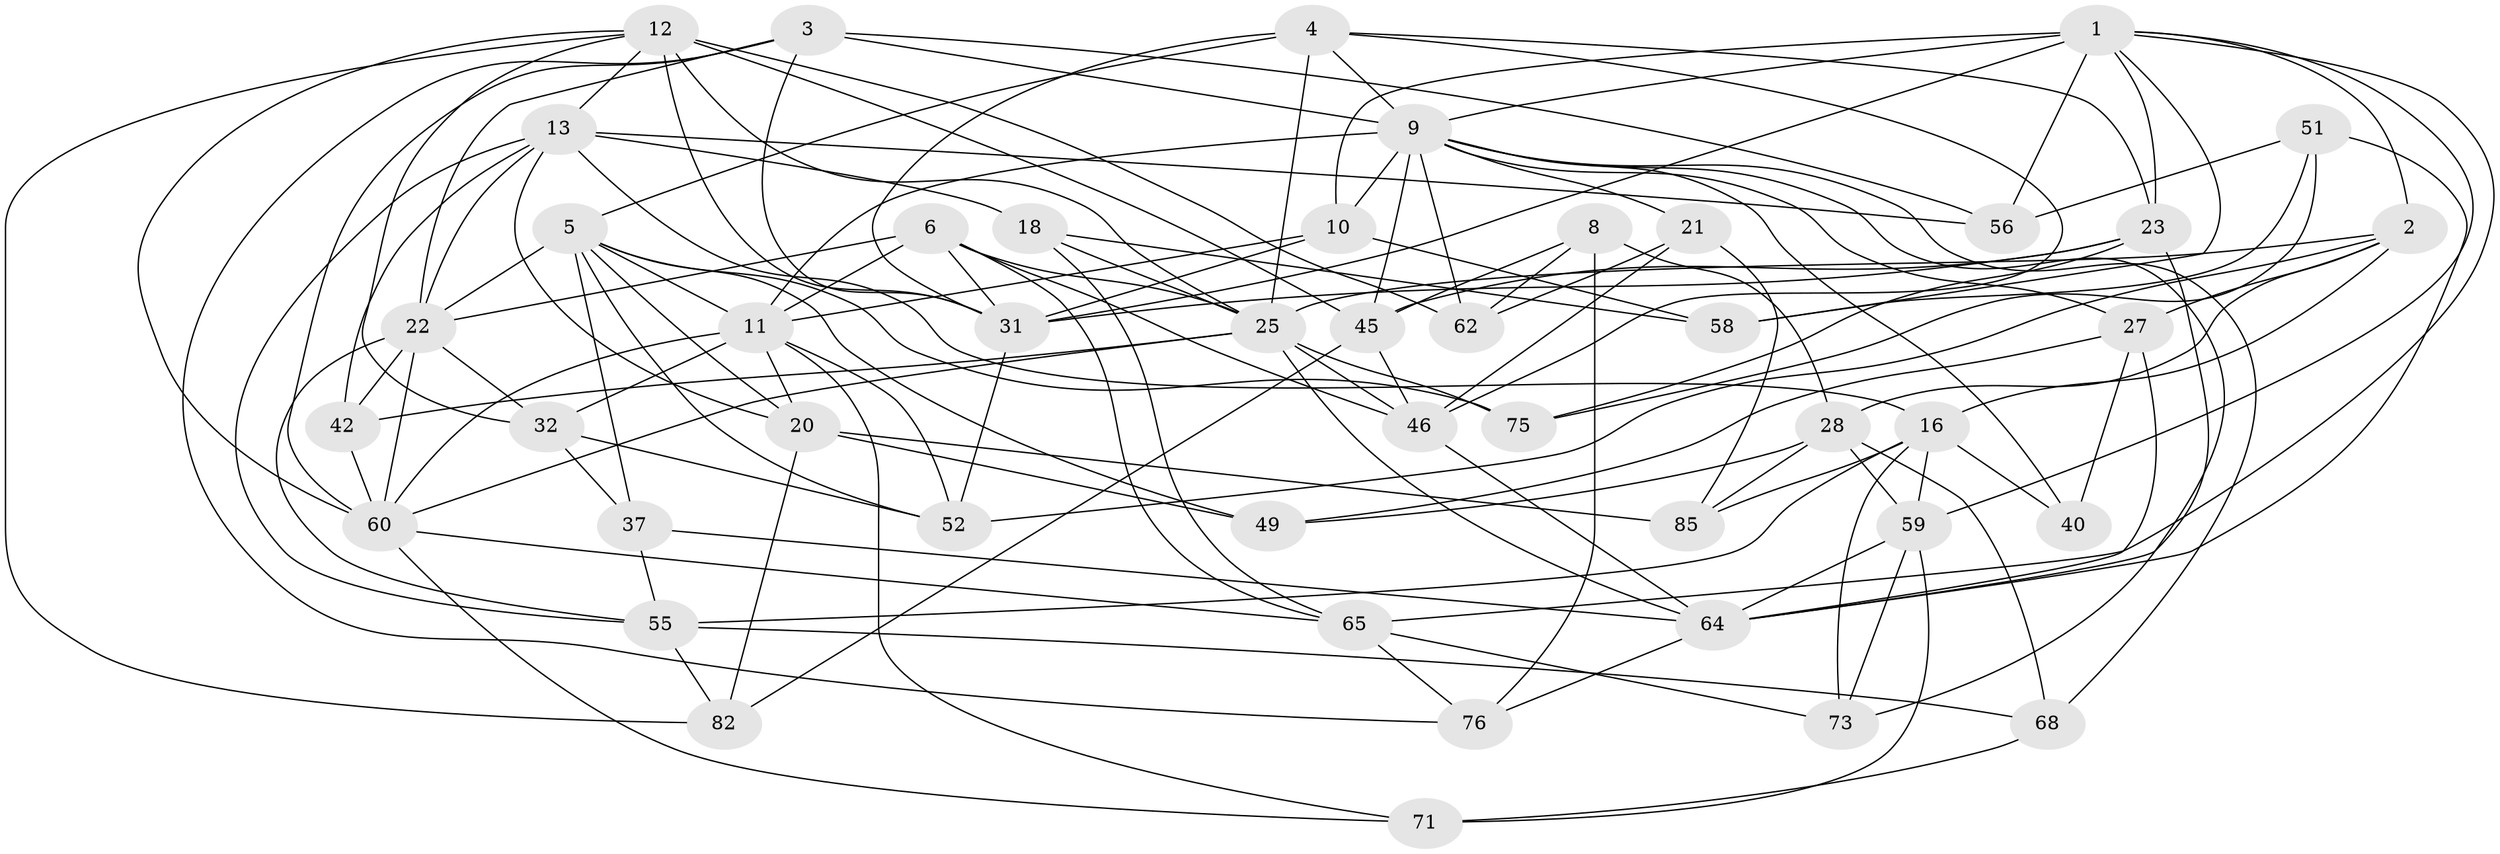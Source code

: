 // original degree distribution, {4: 1.0}
// Generated by graph-tools (version 1.1) at 2025/20/03/04/25 18:20:46]
// undirected, 46 vertices, 133 edges
graph export_dot {
graph [start="1"]
  node [color=gray90,style=filled];
  1 [super="+63+29"];
  2 [super="+41"];
  3 [super="+43"];
  4 [super="+7"];
  5 [super="+24"];
  6 [super="+67"];
  8;
  9 [super="+87+57+17"];
  10 [super="+80"];
  11 [super="+14+19+34"];
  12 [super="+86+81"];
  13 [super="+15"];
  16 [super="+30"];
  18;
  20 [super="+47"];
  21;
  22 [super="+26"];
  23 [super="+90"];
  25 [super="+72+36"];
  27 [super="+39"];
  28 [super="+35"];
  31 [super="+92+50"];
  32 [super="+53"];
  37;
  40;
  42;
  45 [super="+69"];
  46 [super="+83"];
  49;
  51;
  52 [super="+54"];
  55 [super="+74"];
  56;
  58;
  59 [super="+77"];
  60 [super="+79"];
  62;
  64 [super="+70+66"];
  65 [super="+91"];
  68;
  71;
  73;
  75;
  76;
  82;
  85;
  1 -- 65;
  1 -- 10 [weight=2];
  1 -- 56;
  1 -- 2;
  1 -- 23;
  1 -- 58;
  1 -- 59;
  1 -- 31;
  1 -- 9;
  2 -- 28;
  2 -- 27;
  2 -- 16;
  2 -- 25;
  2 -- 52;
  3 -- 56;
  3 -- 76;
  3 -- 60;
  3 -- 9;
  3 -- 22;
  3 -- 31;
  4 -- 46;
  4 -- 31;
  4 -- 5;
  4 -- 25;
  4 -- 9;
  4 -- 23;
  5 -- 75;
  5 -- 37;
  5 -- 49;
  5 -- 20;
  5 -- 22;
  5 -- 11;
  5 -- 52;
  6 -- 65;
  6 -- 46;
  6 -- 11;
  6 -- 25;
  6 -- 22;
  6 -- 31;
  8 -- 62;
  8 -- 76;
  8 -- 45;
  8 -- 28;
  9 -- 21;
  9 -- 40;
  9 -- 11 [weight=2];
  9 -- 68;
  9 -- 10;
  9 -- 73;
  9 -- 45;
  9 -- 62;
  9 -- 27 [weight=2];
  10 -- 58;
  10 -- 31;
  10 -- 11;
  11 -- 20;
  11 -- 71;
  11 -- 32;
  11 -- 60;
  11 -- 52;
  12 -- 62;
  12 -- 25;
  12 -- 82;
  12 -- 31;
  12 -- 32;
  12 -- 45;
  12 -- 60;
  12 -- 13;
  13 -- 55;
  13 -- 22;
  13 -- 42;
  13 -- 16;
  13 -- 18;
  13 -- 20;
  13 -- 56;
  16 -- 40 [weight=2];
  16 -- 73;
  16 -- 85;
  16 -- 55;
  16 -- 59;
  18 -- 65;
  18 -- 58;
  18 -- 25;
  20 -- 49;
  20 -- 85;
  20 -- 82;
  21 -- 62;
  21 -- 85;
  21 -- 46;
  22 -- 55;
  22 -- 32;
  22 -- 42;
  22 -- 60;
  23 -- 75;
  23 -- 64;
  23 -- 31;
  23 -- 45;
  25 -- 60;
  25 -- 46;
  25 -- 64;
  25 -- 42;
  25 -- 75;
  27 -- 49;
  27 -- 64;
  27 -- 40;
  28 -- 68;
  28 -- 85;
  28 -- 49;
  28 -- 59;
  31 -- 52;
  32 -- 52 [weight=2];
  32 -- 37;
  37 -- 64;
  37 -- 55;
  42 -- 60;
  45 -- 82;
  45 -- 46;
  46 -- 64;
  51 -- 56;
  51 -- 75;
  51 -- 58;
  51 -- 64;
  55 -- 68;
  55 -- 82;
  59 -- 73;
  59 -- 64;
  59 -- 71;
  60 -- 65;
  60 -- 71;
  64 -- 76;
  65 -- 76;
  65 -- 73;
  68 -- 71;
}
